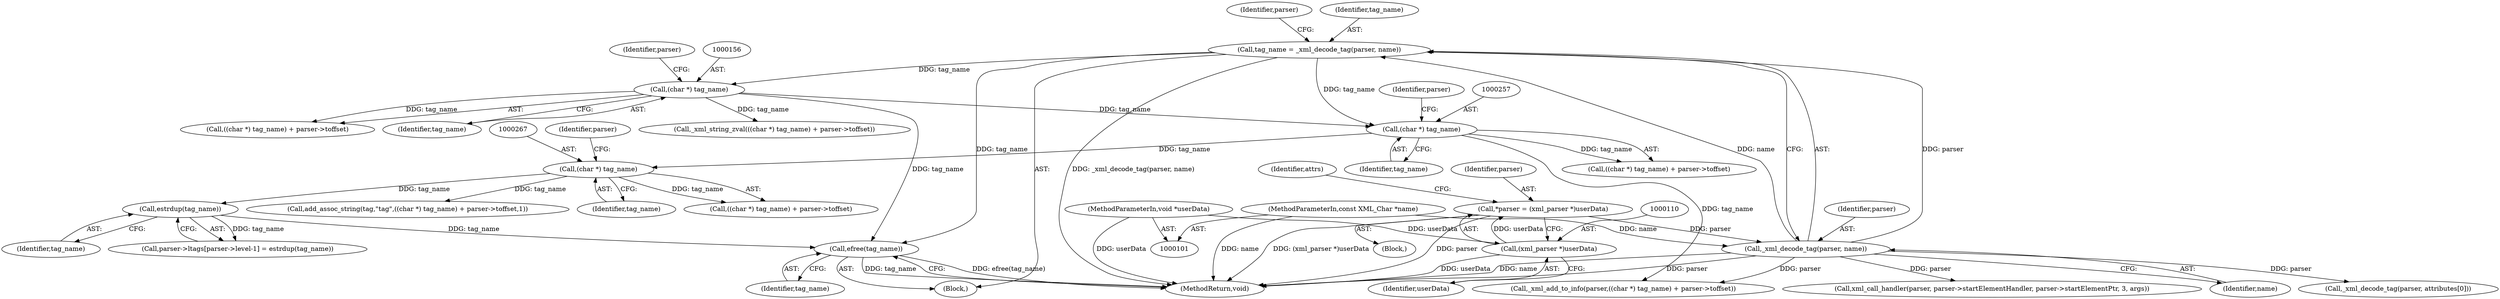 digraph "0_php_dccda88f27a084bcbbb30198ace12b4e7ae961cc_6@API" {
"1000392" [label="(Call,efree(tag_name))"];
"1000155" [label="(Call,(char *) tag_name)"];
"1000131" [label="(Call,tag_name = _xml_decode_tag(parser, name))"];
"1000133" [label="(Call,_xml_decode_tag(parser, name))"];
"1000107" [label="(Call,*parser = (xml_parser *)userData)"];
"1000109" [label="(Call,(xml_parser *)userData)"];
"1000102" [label="(MethodParameterIn,void *userData)"];
"1000103" [label="(MethodParameterIn,const XML_Char *name)"];
"1000294" [label="(Call,estrdup(tag_name))"];
"1000266" [label="(Call,(char *) tag_name)"];
"1000256" [label="(Call,(char *) tag_name)"];
"1000108" [label="(Identifier,parser)"];
"1000268" [label="(Identifier,tag_name)"];
"1000265" [label="(Call,((char *) tag_name) + parser->toffset)"];
"1000109" [label="(Call,(xml_parser *)userData)"];
"1000111" [label="(Identifier,userData)"];
"1000394" [label="(MethodReturn,void)"];
"1000138" [label="(Identifier,parser)"];
"1000102" [label="(MethodParameterIn,void *userData)"];
"1000392" [label="(Call,efree(tag_name))"];
"1000157" [label="(Identifier,tag_name)"];
"1000114" [label="(Identifier,attrs)"];
"1000295" [label="(Identifier,tag_name)"];
"1000266" [label="(Call,(char *) tag_name)"];
"1000270" [label="(Identifier,parser)"];
"1000256" [label="(Call,(char *) tag_name)"];
"1000253" [label="(Call,_xml_add_to_info(parser,((char *) tag_name) + parser->toffset))"];
"1000133" [label="(Call,_xml_decode_tag(parser, name))"];
"1000213" [label="(Call,xml_call_handler(parser, parser->startElementHandler, parser->startElementPtr, 3, args))"];
"1000284" [label="(Call,parser->ltags[parser->level-1] = estrdup(tag_name))"];
"1000258" [label="(Identifier,tag_name)"];
"1000255" [label="(Call,((char *) tag_name) + parser->toffset)"];
"1000135" [label="(Identifier,name)"];
"1000260" [label="(Identifier,parser)"];
"1000262" [label="(Call,add_assoc_string(tag,\"tag\",((char *) tag_name) + parser->toffset,1))"];
"1000131" [label="(Call,tag_name = _xml_decode_tag(parser, name))"];
"1000159" [label="(Identifier,parser)"];
"1000294" [label="(Call,estrdup(tag_name))"];
"1000107" [label="(Call,*parser = (xml_parser *)userData)"];
"1000134" [label="(Identifier,parser)"];
"1000177" [label="(Call,_xml_decode_tag(parser, attributes[0]))"];
"1000155" [label="(Call,(char *) tag_name)"];
"1000393" [label="(Identifier,tag_name)"];
"1000154" [label="(Call,((char *) tag_name) + parser->toffset)"];
"1000103" [label="(MethodParameterIn,const XML_Char *name)"];
"1000126" [label="(Block,)"];
"1000132" [label="(Identifier,tag_name)"];
"1000153" [label="(Call,_xml_string_zval(((char *) tag_name) + parser->toffset))"];
"1000105" [label="(Block,)"];
"1000392" -> "1000126"  [label="AST: "];
"1000392" -> "1000393"  [label="CFG: "];
"1000393" -> "1000392"  [label="AST: "];
"1000394" -> "1000392"  [label="CFG: "];
"1000392" -> "1000394"  [label="DDG: efree(tag_name)"];
"1000392" -> "1000394"  [label="DDG: tag_name"];
"1000155" -> "1000392"  [label="DDG: tag_name"];
"1000131" -> "1000392"  [label="DDG: tag_name"];
"1000294" -> "1000392"  [label="DDG: tag_name"];
"1000155" -> "1000154"  [label="AST: "];
"1000155" -> "1000157"  [label="CFG: "];
"1000156" -> "1000155"  [label="AST: "];
"1000157" -> "1000155"  [label="AST: "];
"1000159" -> "1000155"  [label="CFG: "];
"1000155" -> "1000153"  [label="DDG: tag_name"];
"1000155" -> "1000154"  [label="DDG: tag_name"];
"1000131" -> "1000155"  [label="DDG: tag_name"];
"1000155" -> "1000256"  [label="DDG: tag_name"];
"1000131" -> "1000126"  [label="AST: "];
"1000131" -> "1000133"  [label="CFG: "];
"1000132" -> "1000131"  [label="AST: "];
"1000133" -> "1000131"  [label="AST: "];
"1000138" -> "1000131"  [label="CFG: "];
"1000131" -> "1000394"  [label="DDG: _xml_decode_tag(parser, name)"];
"1000133" -> "1000131"  [label="DDG: parser"];
"1000133" -> "1000131"  [label="DDG: name"];
"1000131" -> "1000256"  [label="DDG: tag_name"];
"1000133" -> "1000135"  [label="CFG: "];
"1000134" -> "1000133"  [label="AST: "];
"1000135" -> "1000133"  [label="AST: "];
"1000133" -> "1000394"  [label="DDG: parser"];
"1000133" -> "1000394"  [label="DDG: name"];
"1000107" -> "1000133"  [label="DDG: parser"];
"1000103" -> "1000133"  [label="DDG: name"];
"1000133" -> "1000177"  [label="DDG: parser"];
"1000133" -> "1000213"  [label="DDG: parser"];
"1000133" -> "1000253"  [label="DDG: parser"];
"1000107" -> "1000105"  [label="AST: "];
"1000107" -> "1000109"  [label="CFG: "];
"1000108" -> "1000107"  [label="AST: "];
"1000109" -> "1000107"  [label="AST: "];
"1000114" -> "1000107"  [label="CFG: "];
"1000107" -> "1000394"  [label="DDG: parser"];
"1000107" -> "1000394"  [label="DDG: (xml_parser *)userData"];
"1000109" -> "1000107"  [label="DDG: userData"];
"1000109" -> "1000111"  [label="CFG: "];
"1000110" -> "1000109"  [label="AST: "];
"1000111" -> "1000109"  [label="AST: "];
"1000109" -> "1000394"  [label="DDG: userData"];
"1000102" -> "1000109"  [label="DDG: userData"];
"1000102" -> "1000101"  [label="AST: "];
"1000102" -> "1000394"  [label="DDG: userData"];
"1000103" -> "1000101"  [label="AST: "];
"1000103" -> "1000394"  [label="DDG: name"];
"1000294" -> "1000284"  [label="AST: "];
"1000294" -> "1000295"  [label="CFG: "];
"1000295" -> "1000294"  [label="AST: "];
"1000284" -> "1000294"  [label="CFG: "];
"1000294" -> "1000284"  [label="DDG: tag_name"];
"1000266" -> "1000294"  [label="DDG: tag_name"];
"1000266" -> "1000265"  [label="AST: "];
"1000266" -> "1000268"  [label="CFG: "];
"1000267" -> "1000266"  [label="AST: "];
"1000268" -> "1000266"  [label="AST: "];
"1000270" -> "1000266"  [label="CFG: "];
"1000266" -> "1000262"  [label="DDG: tag_name"];
"1000266" -> "1000265"  [label="DDG: tag_name"];
"1000256" -> "1000266"  [label="DDG: tag_name"];
"1000256" -> "1000255"  [label="AST: "];
"1000256" -> "1000258"  [label="CFG: "];
"1000257" -> "1000256"  [label="AST: "];
"1000258" -> "1000256"  [label="AST: "];
"1000260" -> "1000256"  [label="CFG: "];
"1000256" -> "1000253"  [label="DDG: tag_name"];
"1000256" -> "1000255"  [label="DDG: tag_name"];
}
